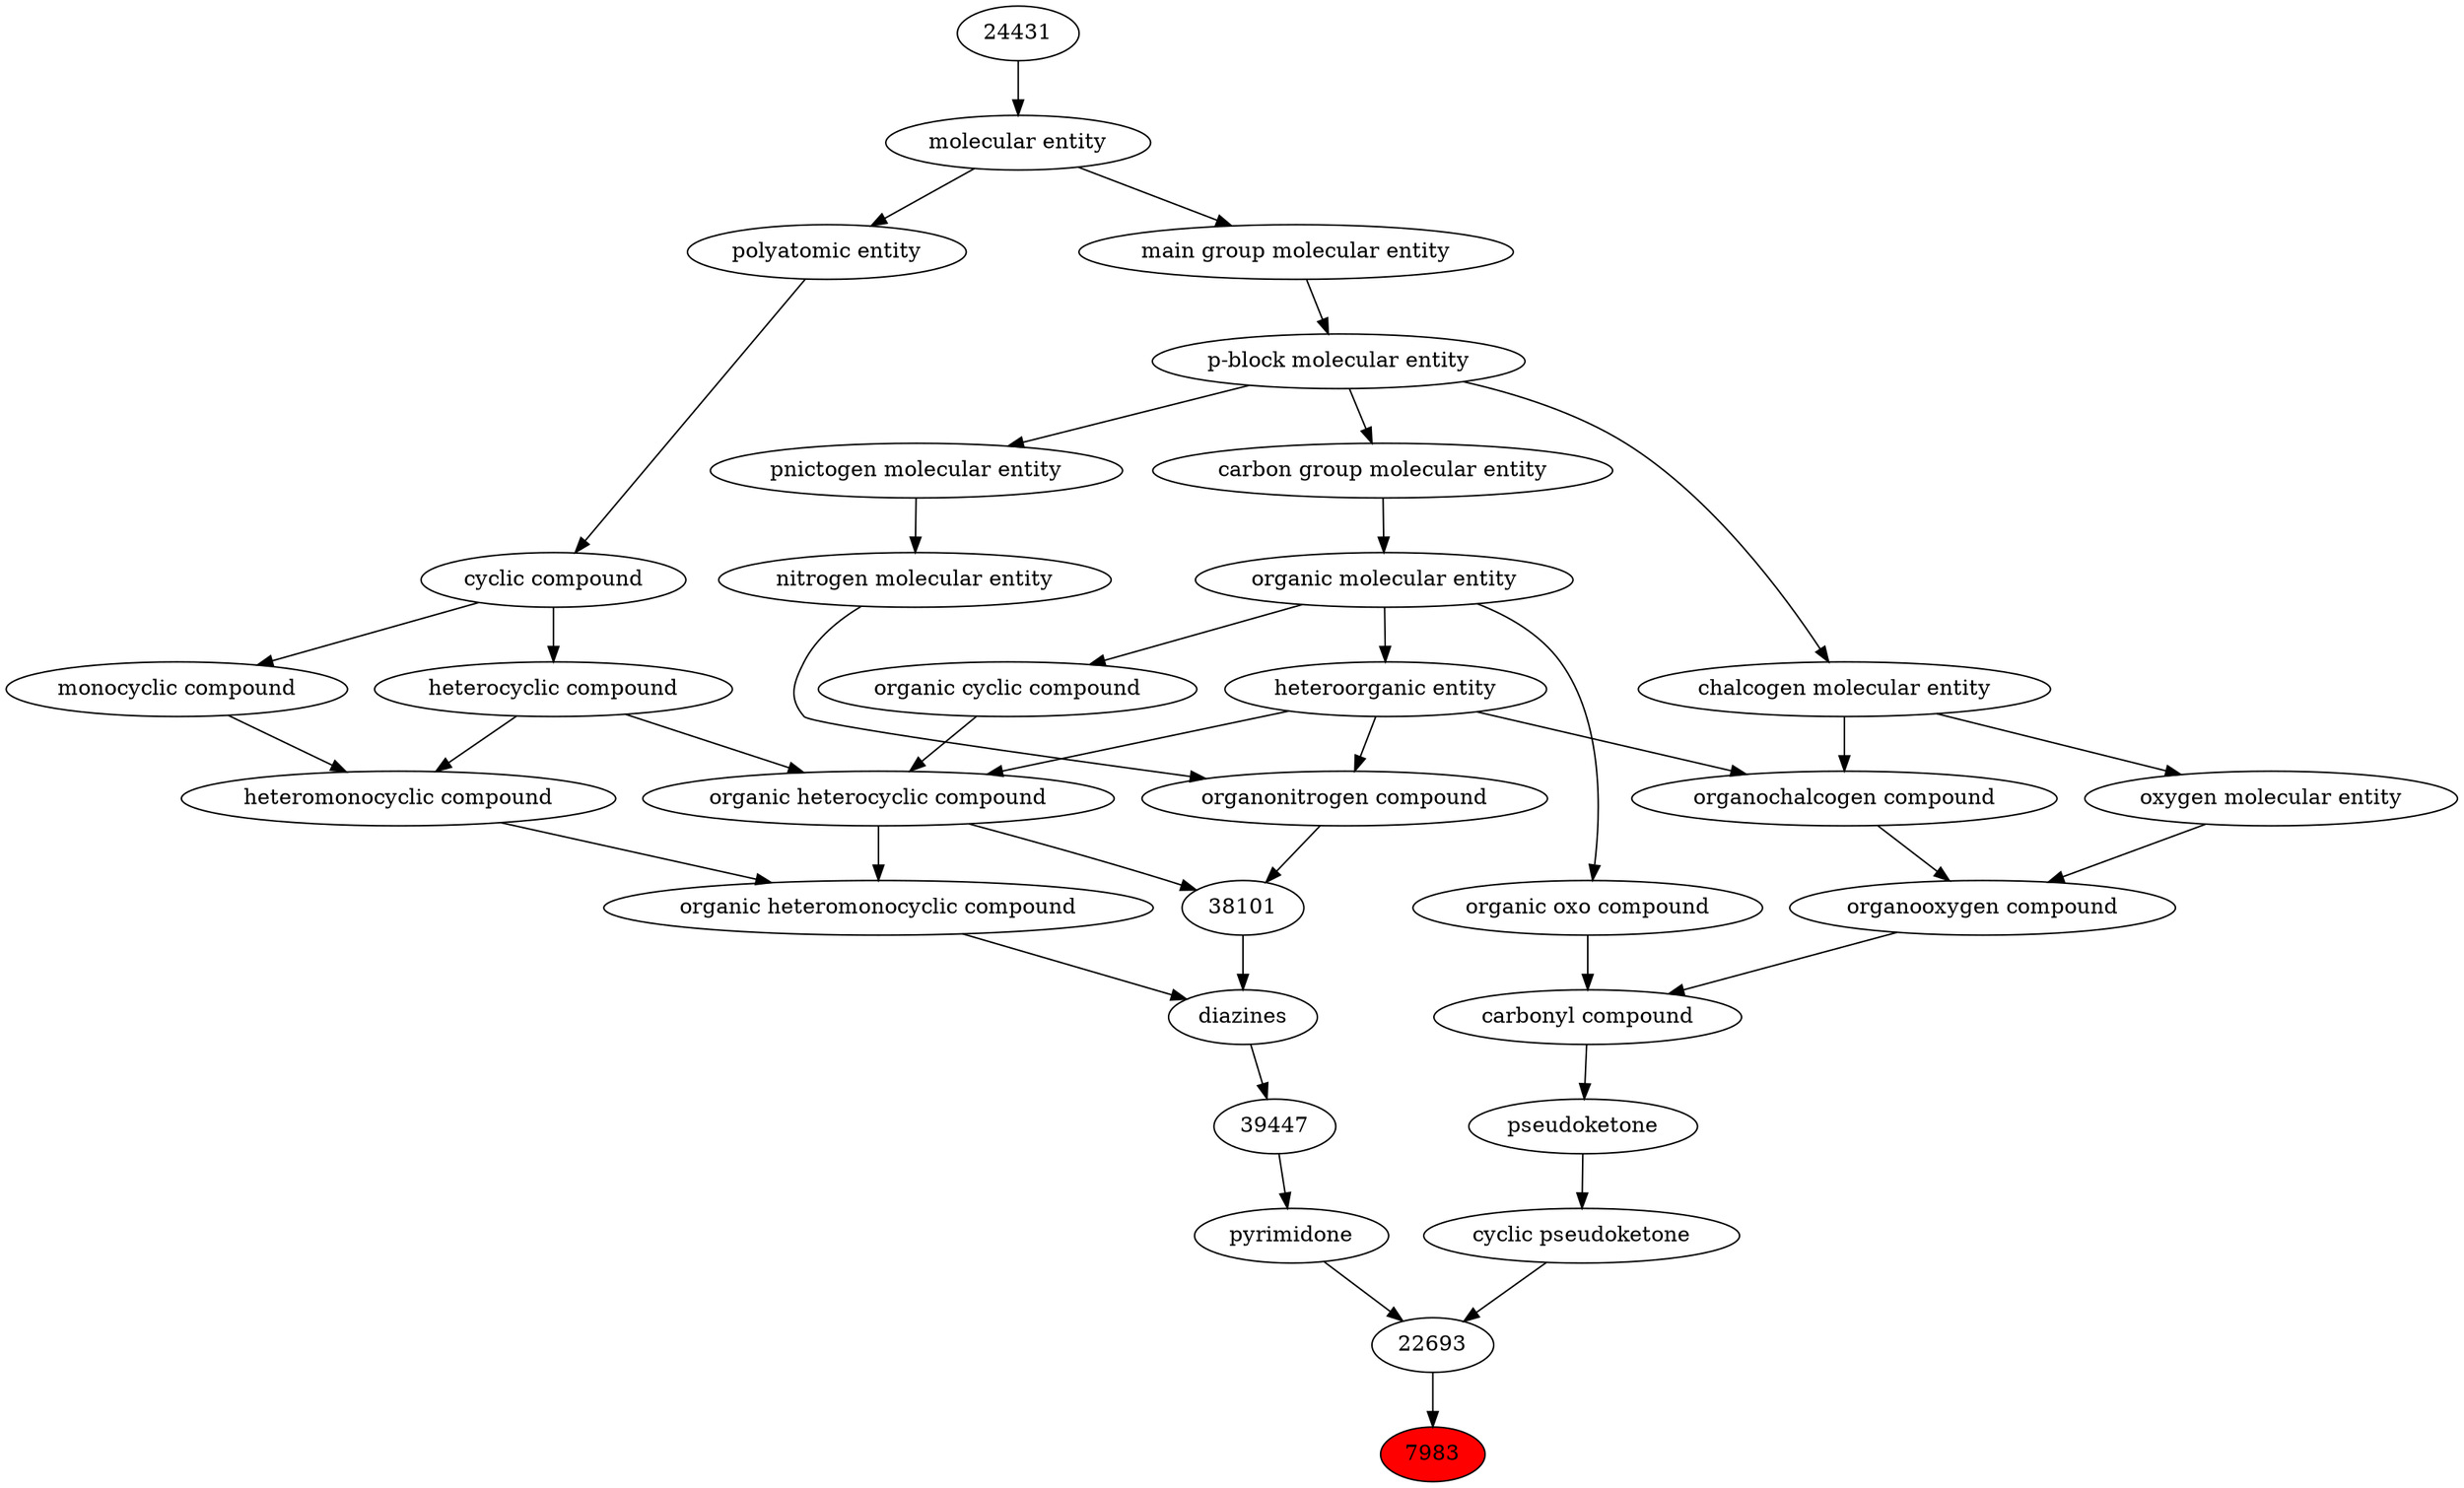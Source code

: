 digraph tree{ 
7983 [label="7983" fillcolor=red style=filled]
22693 -> 7983
22693 [label="22693"]
38337 -> 22693
36588 -> 22693
38337 [label="pyrimidone"]
39447 -> 38337
36588 [label="cyclic pseudoketone"]
36585 -> 36588
39447 [label="39447"]
38313 -> 39447
36585 [label="pseudoketone"]
36586 -> 36585
38313 [label="diazines"]
25693 -> 38313
38101 -> 38313
36586 [label="carbonyl compound"]
36587 -> 36586
36963 -> 36586
25693 [label="organic heteromonocyclic compound"]
33670 -> 25693
24532 -> 25693
38101 [label="38101"]
24532 -> 38101
35352 -> 38101
36587 [label="organic oxo compound"]
50860 -> 36587
36963 [label="organooxygen compound"]
36962 -> 36963
25806 -> 36963
33670 [label="heteromonocyclic compound"]
5686 -> 33670
33661 -> 33670
24532 [label="organic heterocyclic compound"]
33285 -> 24532
33832 -> 24532
5686 -> 24532
35352 [label="organonitrogen compound"]
51143 -> 35352
33285 -> 35352
50860 [label="organic molecular entity"]
33582 -> 50860
36962 [label="organochalcogen compound"]
33285 -> 36962
33304 -> 36962
25806 [label="oxygen molecular entity"]
33304 -> 25806
5686 [label="heterocyclic compound"]
33595 -> 5686
33661 [label="monocyclic compound"]
33595 -> 33661
33285 [label="heteroorganic entity"]
50860 -> 33285
33832 [label="organic cyclic compound"]
50860 -> 33832
51143 [label="nitrogen molecular entity"]
33302 -> 51143
33582 [label="carbon group molecular entity"]
33675 -> 33582
33304 [label="chalcogen molecular entity"]
33675 -> 33304
33595 [label="cyclic compound"]
36357 -> 33595
33302 [label="pnictogen molecular entity"]
33675 -> 33302
33675 [label="p-block molecular entity"]
33579 -> 33675
36357 [label="polyatomic entity"]
23367 -> 36357
33579 [label="main group molecular entity"]
23367 -> 33579
23367 [label="molecular entity"]
24431 -> 23367
24431 [label="24431"]
}